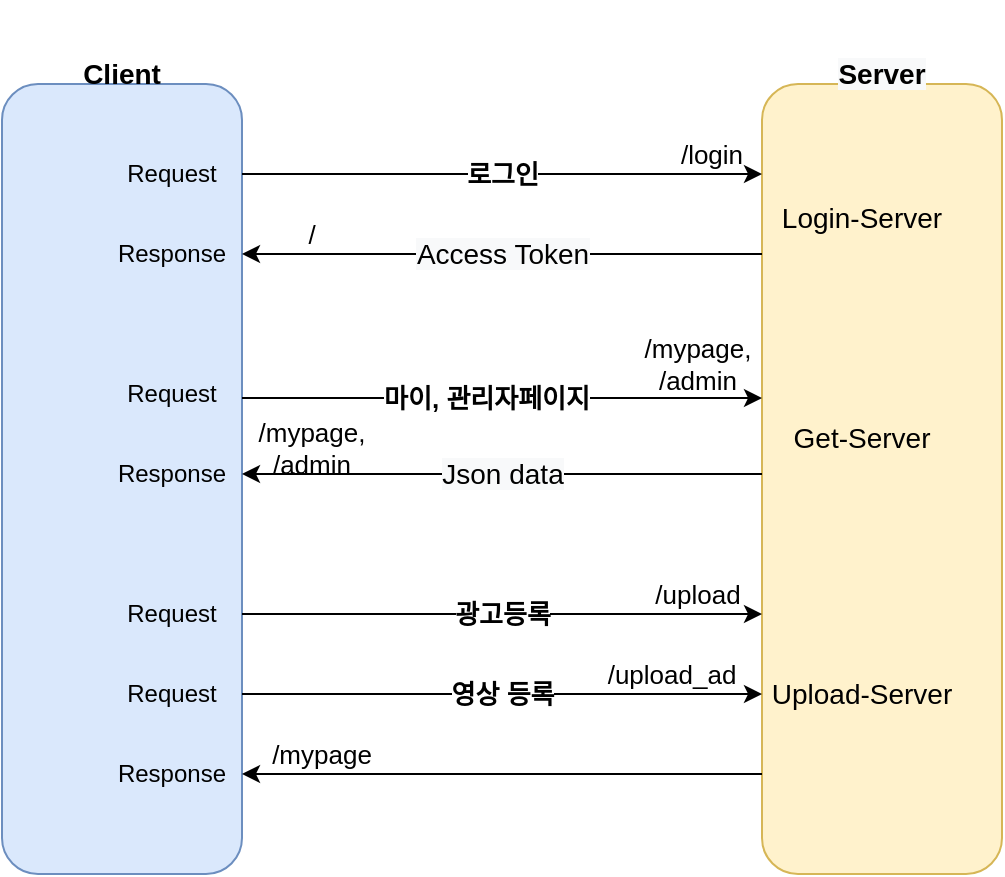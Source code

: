 <mxfile version="14.7.3" type="google"><diagram id="goW02sIiQx4NOnnFpii9" name="Page-1"><mxGraphModel dx="1038" dy="548" grid="1" gridSize="10" guides="1" tooltips="1" connect="1" arrows="1" fold="1" page="1" pageScale="1" pageWidth="827" pageHeight="1169" math="0" shadow="0"><root><mxCell id="0"/><mxCell id="1" parent="0"/><mxCell id="QvqjCuyDLsq5s0YGJ8Nx-4" value="" style="rounded=1;whiteSpace=wrap;html=1;fillColor=#dae8fc;strokeColor=#6c8ebf;" vertex="1" parent="1"><mxGeometry x="90" y="145" width="120" height="395" as="geometry"/></mxCell><mxCell id="QvqjCuyDLsq5s0YGJ8Nx-5" value="" style="rounded=1;whiteSpace=wrap;html=1;fillColor=#fff2cc;strokeColor=#d6b656;" vertex="1" parent="1"><mxGeometry x="470" y="145" width="120" height="395" as="geometry"/></mxCell><mxCell id="QvqjCuyDLsq5s0YGJ8Nx-8" style="edgeStyle=orthogonalEdgeStyle;rounded=0;orthogonalLoop=1;jettySize=auto;html=1;entryX=0;entryY=0.5;entryDx=0;entryDy=0;" edge="1" parent="1"><mxGeometry relative="1" as="geometry"><mxPoint x="210" y="190" as="sourcePoint"/><mxPoint x="470" y="190" as="targetPoint"/></mxGeometry></mxCell><mxCell id="QvqjCuyDLsq5s0YGJ8Nx-10" value="&lt;font style=&quot;font-size: 13px&quot;&gt;&lt;b&gt;로그인&lt;/b&gt;&lt;/font&gt;" style="edgeLabel;html=1;align=center;verticalAlign=middle;resizable=0;points=[];" vertex="1" connectable="0" parent="QvqjCuyDLsq5s0YGJ8Nx-8"><mxGeometry x="-0.311" y="-3" relative="1" as="geometry"><mxPoint x="40" y="-3" as="offset"/></mxGeometry></mxCell><mxCell id="QvqjCuyDLsq5s0YGJ8Nx-9" style="edgeStyle=orthogonalEdgeStyle;rounded=0;orthogonalLoop=1;jettySize=auto;html=1;" edge="1" parent="1"><mxGeometry relative="1" as="geometry"><mxPoint x="210" y="230" as="targetPoint"/><mxPoint x="470" y="230" as="sourcePoint"/><Array as="points"><mxPoint x="210" y="230"/></Array></mxGeometry></mxCell><mxCell id="QvqjCuyDLsq5s0YGJ8Nx-13" value="&lt;span style=&quot;font-size: 14px ; background-color: rgb(248 , 249 , 250)&quot;&gt;Access Token&lt;/span&gt;" style="edgeLabel;html=1;align=center;verticalAlign=middle;resizable=0;points=[];" vertex="1" connectable="0" parent="QvqjCuyDLsq5s0YGJ8Nx-9"><mxGeometry x="-0.635" relative="1" as="geometry"><mxPoint x="-83" as="offset"/></mxGeometry></mxCell><mxCell id="QvqjCuyDLsq5s0YGJ8Nx-11" value="&lt;font style=&quot;font-size: 14px&quot;&gt;Login-Server&lt;/font&gt;" style="text;html=1;strokeColor=none;fillColor=none;align=center;verticalAlign=middle;whiteSpace=wrap;rounded=0;" vertex="1" parent="1"><mxGeometry x="470" y="202" width="100" height="20" as="geometry"/></mxCell><mxCell id="QvqjCuyDLsq5s0YGJ8Nx-14" value="&lt;font style=&quot;font-size: 12px&quot;&gt;Request&lt;/font&gt;" style="text;html=1;strokeColor=none;fillColor=none;align=center;verticalAlign=middle;whiteSpace=wrap;rounded=0;" vertex="1" parent="1"><mxGeometry x="140" y="180" width="70" height="20" as="geometry"/></mxCell><mxCell id="QvqjCuyDLsq5s0YGJ8Nx-15" value="&lt;font style=&quot;font-size: 12px&quot;&gt;Response&lt;/font&gt;" style="text;html=1;strokeColor=none;fillColor=none;align=center;verticalAlign=middle;whiteSpace=wrap;rounded=0;" vertex="1" parent="1"><mxGeometry x="140" y="220" width="70" height="20" as="geometry"/></mxCell><mxCell id="QvqjCuyDLsq5s0YGJ8Nx-16" style="edgeStyle=orthogonalEdgeStyle;rounded=0;orthogonalLoop=1;jettySize=auto;html=1;entryX=0;entryY=0.5;entryDx=0;entryDy=0;" edge="1" parent="1"><mxGeometry relative="1" as="geometry"><mxPoint x="210" y="302" as="sourcePoint"/><mxPoint x="470" y="302" as="targetPoint"/></mxGeometry></mxCell><mxCell id="QvqjCuyDLsq5s0YGJ8Nx-17" value="&lt;span style=&quot;font-size: 13px&quot;&gt;&lt;b&gt;마이, 관리자페이지&lt;/b&gt;&lt;/span&gt;" style="edgeLabel;html=1;align=center;verticalAlign=middle;resizable=0;points=[];" vertex="1" connectable="0" parent="QvqjCuyDLsq5s0YGJ8Nx-16"><mxGeometry x="-0.311" y="-3" relative="1" as="geometry"><mxPoint x="32" y="-3" as="offset"/></mxGeometry></mxCell><mxCell id="QvqjCuyDLsq5s0YGJ8Nx-18" value="&lt;span style=&quot;font-size: 14px&quot;&gt;Get-Server&lt;/span&gt;" style="text;html=1;strokeColor=none;fillColor=none;align=center;verticalAlign=middle;whiteSpace=wrap;rounded=0;" vertex="1" parent="1"><mxGeometry x="470" y="312" width="100" height="20" as="geometry"/></mxCell><mxCell id="QvqjCuyDLsq5s0YGJ8Nx-19" style="edgeStyle=orthogonalEdgeStyle;rounded=0;orthogonalLoop=1;jettySize=auto;html=1;" edge="1" parent="1"><mxGeometry relative="1" as="geometry"><mxPoint x="210" y="340" as="targetPoint"/><mxPoint x="470" y="340" as="sourcePoint"/><Array as="points"><mxPoint x="210" y="340"/></Array></mxGeometry></mxCell><mxCell id="QvqjCuyDLsq5s0YGJ8Nx-20" value="&lt;span style=&quot;font-size: 14px ; background-color: rgb(248 , 249 , 250)&quot;&gt;Json data&lt;/span&gt;" style="edgeLabel;html=1;align=center;verticalAlign=middle;resizable=0;points=[];" vertex="1" connectable="0" parent="QvqjCuyDLsq5s0YGJ8Nx-19"><mxGeometry x="-0.635" relative="1" as="geometry"><mxPoint x="-83" as="offset"/></mxGeometry></mxCell><mxCell id="QvqjCuyDLsq5s0YGJ8Nx-21" value="&#10;&#10;&lt;b style=&quot;color: rgb(0, 0, 0); font-family: helvetica; font-size: 14px; font-style: normal; letter-spacing: normal; text-align: center; text-indent: 0px; text-transform: none; word-spacing: 0px; background-color: rgb(248, 249, 250);&quot;&gt;Server&lt;/b&gt;&#10;&#10;" style="text;html=1;strokeColor=none;fillColor=none;align=center;verticalAlign=middle;whiteSpace=wrap;rounded=0;" vertex="1" parent="1"><mxGeometry x="510" y="130" width="40" height="20" as="geometry"/></mxCell><mxCell id="QvqjCuyDLsq5s0YGJ8Nx-23" value="&lt;b style=&quot;font-size: 14px&quot;&gt;Client&lt;/b&gt;" style="text;html=1;strokeColor=none;fillColor=none;align=center;verticalAlign=middle;whiteSpace=wrap;rounded=0;" vertex="1" parent="1"><mxGeometry x="130" y="130" width="40" height="20" as="geometry"/></mxCell><mxCell id="QvqjCuyDLsq5s0YGJ8Nx-24" value="&lt;font style=&quot;font-size: 12px&quot;&gt;Response&lt;/font&gt;" style="text;html=1;strokeColor=none;fillColor=none;align=center;verticalAlign=middle;whiteSpace=wrap;rounded=0;" vertex="1" parent="1"><mxGeometry x="140" y="330" width="70" height="20" as="geometry"/></mxCell><mxCell id="QvqjCuyDLsq5s0YGJ8Nx-25" style="edgeStyle=orthogonalEdgeStyle;rounded=0;orthogonalLoop=1;jettySize=auto;html=1;entryX=0;entryY=0.5;entryDx=0;entryDy=0;" edge="1" parent="1"><mxGeometry relative="1" as="geometry"><mxPoint x="210" y="410" as="sourcePoint"/><mxPoint x="470" y="410" as="targetPoint"/></mxGeometry></mxCell><mxCell id="QvqjCuyDLsq5s0YGJ8Nx-26" value="&lt;span style=&quot;font-size: 13px&quot;&gt;&lt;b&gt;광고등록&lt;/b&gt;&lt;/span&gt;" style="edgeLabel;html=1;align=center;verticalAlign=middle;resizable=0;points=[];" vertex="1" connectable="0" parent="QvqjCuyDLsq5s0YGJ8Nx-25"><mxGeometry x="-0.311" y="-3" relative="1" as="geometry"><mxPoint x="40" y="-3" as="offset"/></mxGeometry></mxCell><mxCell id="QvqjCuyDLsq5s0YGJ8Nx-27" value="&lt;font style=&quot;font-size: 13px&quot;&gt;/login&lt;/font&gt;" style="text;html=1;strokeColor=none;fillColor=none;align=center;verticalAlign=middle;whiteSpace=wrap;rounded=0;" vertex="1" parent="1"><mxGeometry x="420" y="170" width="50" height="20" as="geometry"/></mxCell><mxCell id="QvqjCuyDLsq5s0YGJ8Nx-28" value="&lt;font style=&quot;font-size: 13px&quot;&gt;/&lt;/font&gt;" style="text;html=1;strokeColor=none;fillColor=none;align=center;verticalAlign=middle;whiteSpace=wrap;rounded=0;" vertex="1" parent="1"><mxGeometry x="220" y="210" width="50" height="20" as="geometry"/></mxCell><mxCell id="QvqjCuyDLsq5s0YGJ8Nx-29" value="&lt;font style=&quot;font-size: 13px&quot;&gt;/mypage,&lt;br&gt;/admin&lt;br&gt;&lt;/font&gt;" style="text;html=1;strokeColor=none;fillColor=none;align=center;verticalAlign=middle;whiteSpace=wrap;rounded=0;" vertex="1" parent="1"><mxGeometry x="406" y="270" width="64" height="30" as="geometry"/></mxCell><mxCell id="QvqjCuyDLsq5s0YGJ8Nx-32" value="&lt;font style=&quot;font-size: 13px&quot;&gt;/mypage,&lt;br&gt;/admin&lt;br&gt;&lt;/font&gt;" style="text;html=1;strokeColor=none;fillColor=none;align=center;verticalAlign=middle;whiteSpace=wrap;rounded=0;" vertex="1" parent="1"><mxGeometry x="215" y="312" width="60" height="30" as="geometry"/></mxCell><mxCell id="QvqjCuyDLsq5s0YGJ8Nx-33" value="&lt;font style=&quot;font-size: 13px&quot;&gt;/upload&lt;br&gt;&lt;/font&gt;" style="text;html=1;strokeColor=none;fillColor=none;align=center;verticalAlign=middle;whiteSpace=wrap;rounded=0;" vertex="1" parent="1"><mxGeometry x="406" y="390" width="64" height="20" as="geometry"/></mxCell><mxCell id="QvqjCuyDLsq5s0YGJ8Nx-36" value="&lt;font style=&quot;font-size: 12px&quot;&gt;Request&lt;/font&gt;" style="text;html=1;strokeColor=none;fillColor=none;align=center;verticalAlign=middle;whiteSpace=wrap;rounded=0;" vertex="1" parent="1"><mxGeometry x="140" y="290" width="70" height="20" as="geometry"/></mxCell><mxCell id="QvqjCuyDLsq5s0YGJ8Nx-37" value="&lt;span style=&quot;font-size: 14px&quot;&gt;Upload-Server&lt;/span&gt;" style="text;html=1;strokeColor=none;fillColor=none;align=center;verticalAlign=middle;whiteSpace=wrap;rounded=0;" vertex="1" parent="1"><mxGeometry x="470" y="440" width="100" height="20" as="geometry"/></mxCell><mxCell id="QvqjCuyDLsq5s0YGJ8Nx-38" value="&lt;font style=&quot;font-size: 13px;&quot;&gt;영상 등록&lt;/font&gt;" style="edgeStyle=orthogonalEdgeStyle;rounded=0;orthogonalLoop=1;jettySize=auto;html=1;entryX=0;entryY=0.5;entryDx=0;entryDy=0;fontSize=13;fontStyle=1" edge="1" parent="1"><mxGeometry relative="1" as="geometry"><mxPoint x="210" y="450" as="sourcePoint"/><mxPoint x="470" y="450" as="targetPoint"/></mxGeometry></mxCell><mxCell id="QvqjCuyDLsq5s0YGJ8Nx-41" value="&lt;font style=&quot;font-size: 13px&quot;&gt;/upload_ad&lt;br&gt;&lt;/font&gt;" style="text;html=1;strokeColor=none;fillColor=none;align=center;verticalAlign=middle;whiteSpace=wrap;rounded=0;" vertex="1" parent="1"><mxGeometry x="390" y="430" width="70" height="20" as="geometry"/></mxCell><mxCell id="QvqjCuyDLsq5s0YGJ8Nx-42" style="edgeStyle=orthogonalEdgeStyle;rounded=0;orthogonalLoop=1;jettySize=auto;html=1;" edge="1" parent="1"><mxGeometry relative="1" as="geometry"><mxPoint x="210" y="490" as="targetPoint"/><mxPoint x="470" y="490" as="sourcePoint"/><Array as="points"><mxPoint x="210" y="490"/></Array></mxGeometry></mxCell><mxCell id="QvqjCuyDLsq5s0YGJ8Nx-44" value="&lt;font style=&quot;font-size: 13px&quot;&gt;/mypage&lt;br&gt;&lt;/font&gt;" style="text;html=1;strokeColor=none;fillColor=none;align=center;verticalAlign=middle;whiteSpace=wrap;rounded=0;" vertex="1" parent="1"><mxGeometry x="220" y="470" width="60" height="20" as="geometry"/></mxCell><mxCell id="QvqjCuyDLsq5s0YGJ8Nx-45" value="&lt;font style=&quot;font-size: 12px&quot;&gt;Request&lt;/font&gt;" style="text;html=1;strokeColor=none;fillColor=none;align=center;verticalAlign=middle;whiteSpace=wrap;rounded=0;" vertex="1" parent="1"><mxGeometry x="140" y="400" width="70" height="20" as="geometry"/></mxCell><mxCell id="QvqjCuyDLsq5s0YGJ8Nx-46" value="&lt;font style=&quot;font-size: 12px&quot;&gt;Request&lt;/font&gt;" style="text;html=1;strokeColor=none;fillColor=none;align=center;verticalAlign=middle;whiteSpace=wrap;rounded=0;" vertex="1" parent="1"><mxGeometry x="140" y="440" width="70" height="20" as="geometry"/></mxCell><mxCell id="QvqjCuyDLsq5s0YGJ8Nx-47" value="&lt;font style=&quot;font-size: 12px&quot;&gt;Response&lt;/font&gt;" style="text;html=1;strokeColor=none;fillColor=none;align=center;verticalAlign=middle;whiteSpace=wrap;rounded=0;" vertex="1" parent="1"><mxGeometry x="140" y="480" width="70" height="20" as="geometry"/></mxCell></root></mxGraphModel></diagram></mxfile>